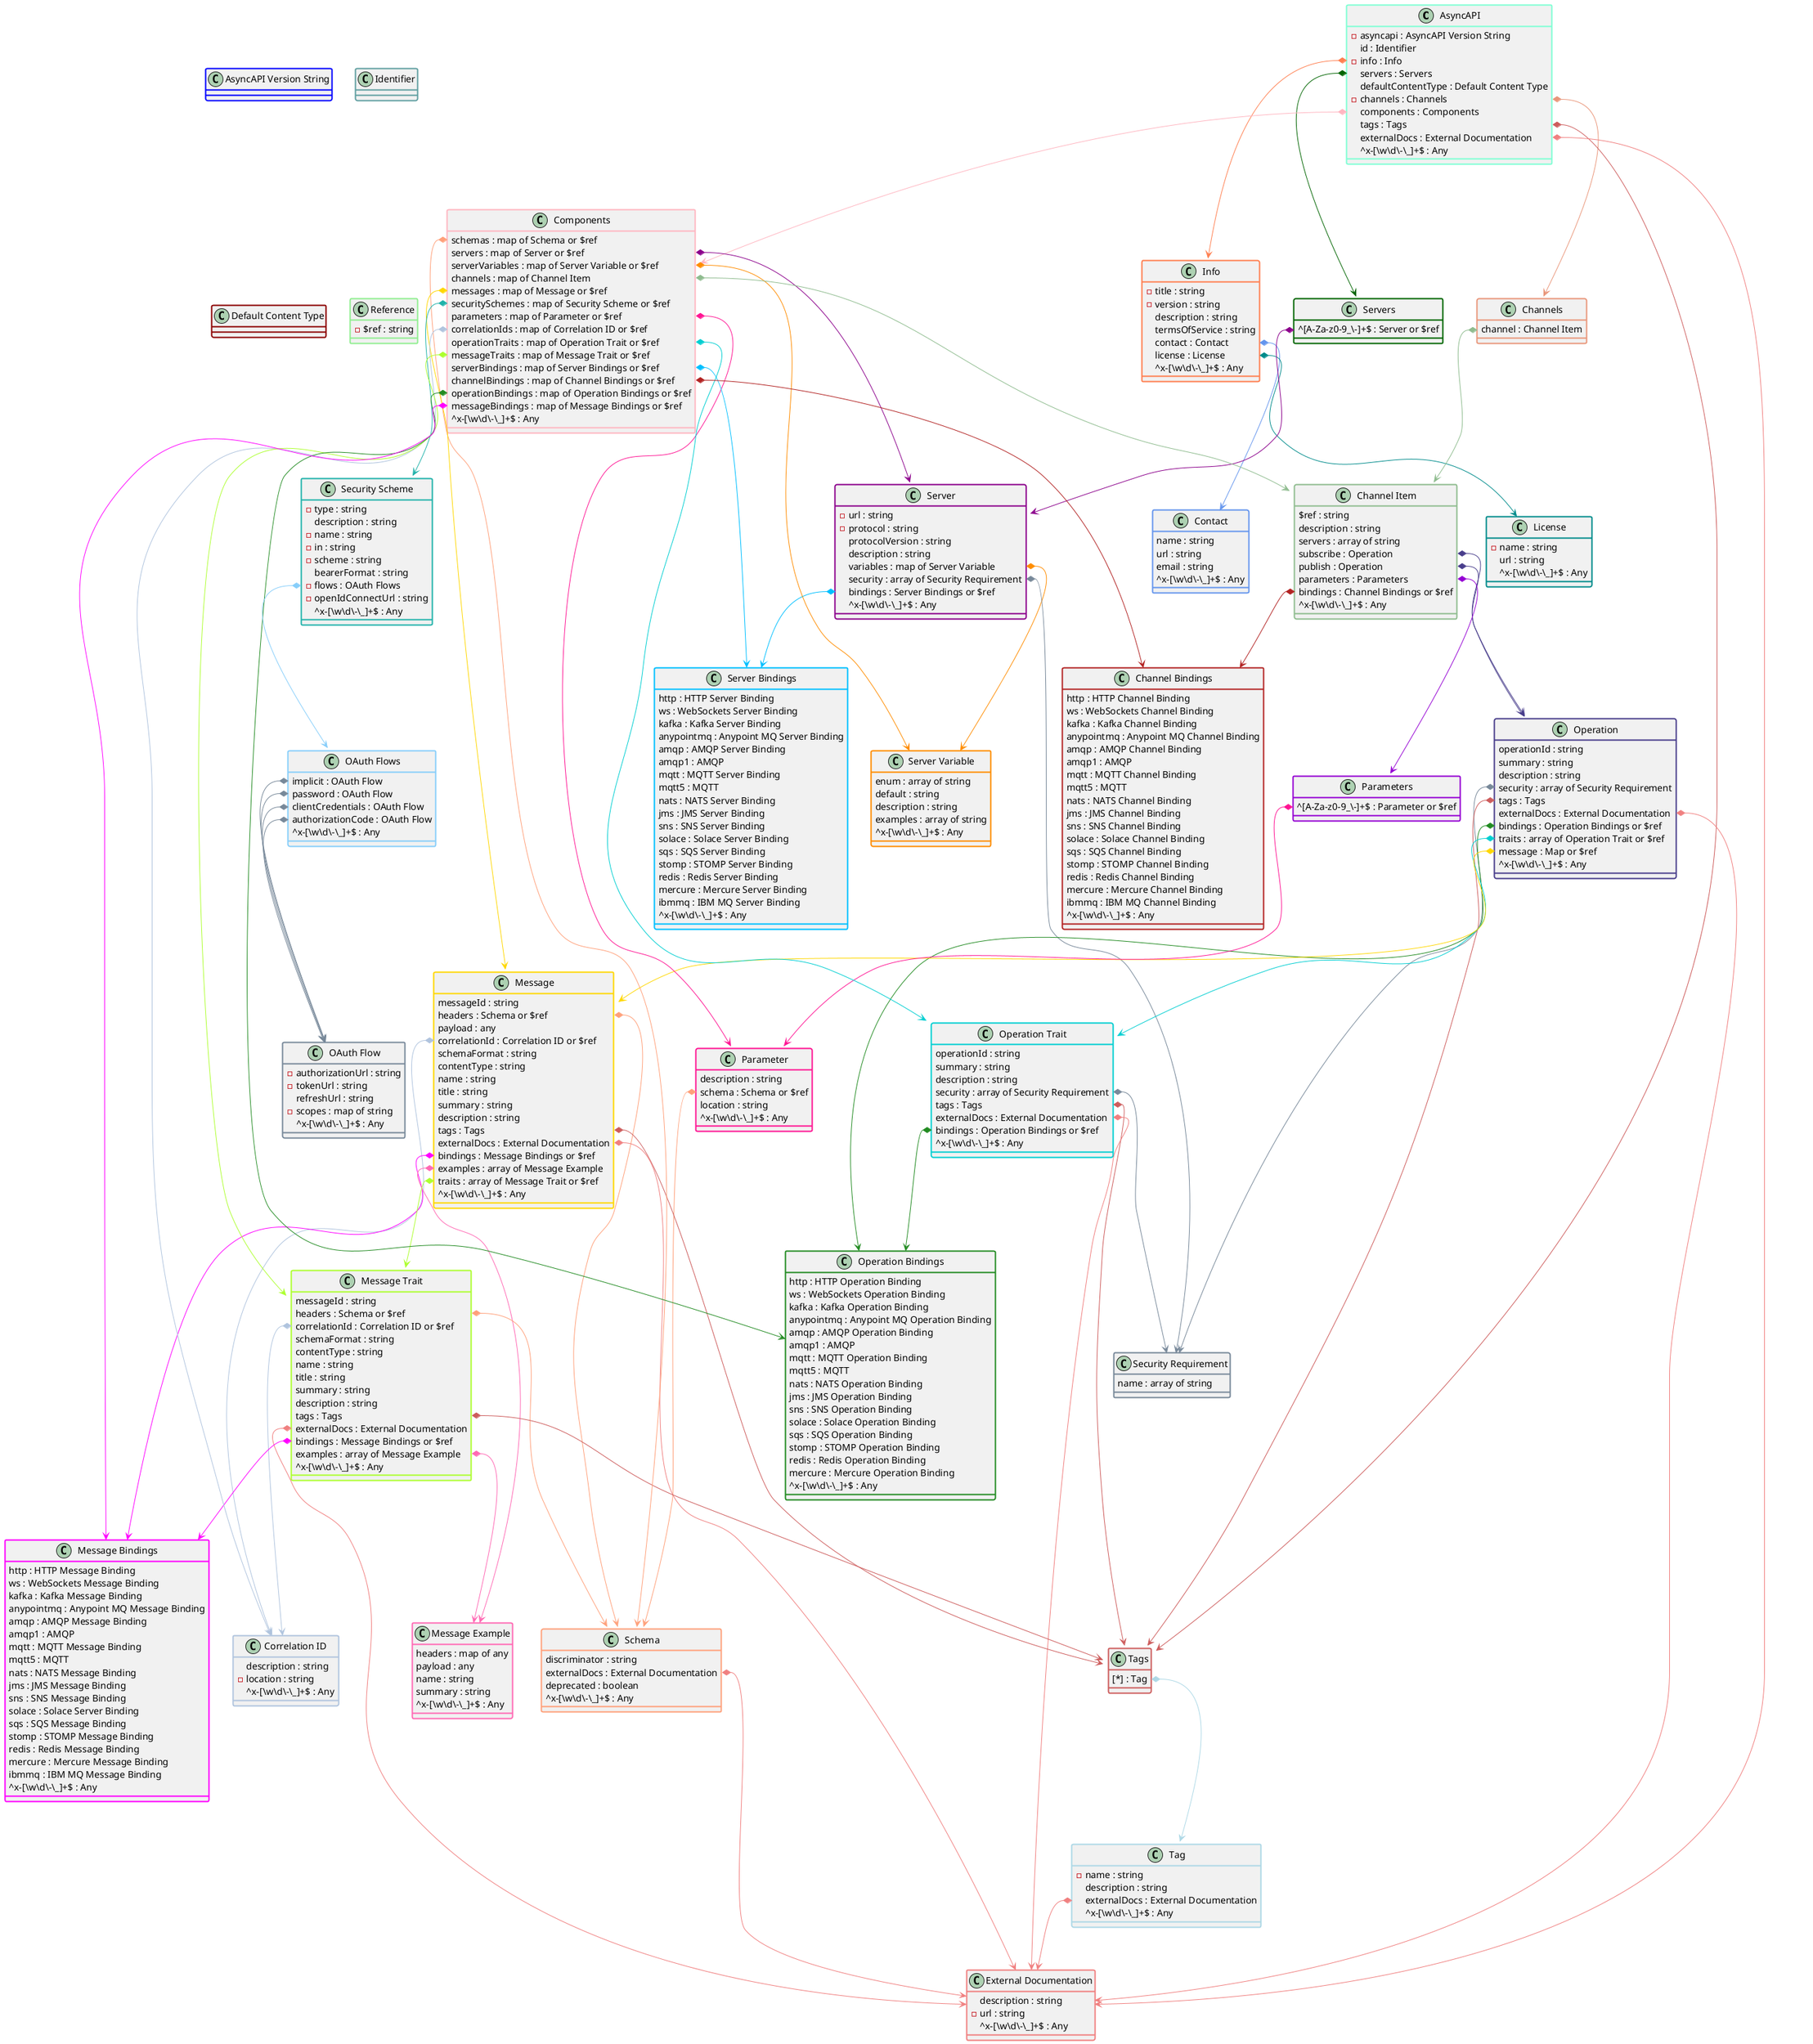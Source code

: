 @startuml
class "AsyncAPI" #line:Aquamarine;line.bold {
  -asyncapi : AsyncAPI Version String
  id : Identifier
  -info : Info
  servers : Servers
  defaultContentType : Default Content Type
  -channels : Channels
  components : Components
  tags : Tags
  externalDocs : External Documentation
  ^x-[\w\d\-\_]+$ : Any
}
"AsyncAPI::info"*-->"Info" #Coral
"AsyncAPI::servers"*-->"Servers" #DarkGreen
"AsyncAPI::channels"*-->"Channels" #DarkSalmon
"AsyncAPI::components"*-->"Components" #LightPink
"AsyncAPI::tags"*-->"Tags" #IndianRed
"AsyncAPI::externalDocs"*-->"External Documentation" #LightCoral

class "AsyncAPI Version String" #line:Blue;line.bold {
}

class "Identifier" #line:CadetBlue;line.bold {
}

class "Info" #line:Coral;line.bold {
  -title : string
  -version : string
  description : string
  termsOfService : string
  contact : Contact
  license : License
  ^x-[\w\d\-\_]+$ : Any
}
"Info::contact"*-->"Contact" #CornflowerBlue
"Info::license"*-->"License" #DarkCyan

class "Contact" #line:CornflowerBlue;line.bold {
  name : string
  url : string
  email : string
  ^x-[\w\d\-\_]+$ : Any
}

class "License" #line:DarkCyan;line.bold {
  -name : string
  url : string
  ^x-[\w\d\-\_]+$ : Any
}

class "Servers" #line:DarkGreen;line.bold {
  ^[A-Za-z0-9_\-]+$ : Server or $ref
}
"Servers::^[A-Za-z0-9_\-]+$"*-->"Server" #DarkMagenta

class "Server" #line:DarkMagenta;line.bold {
  -url : string
  -protocol : string
  protocolVersion : string
  description : string
  variables : map of Server Variable
  security : array of Security Requirement
  bindings : Server Bindings or $ref
  ^x-[\w\d\-\_]+$ : Any
}
"Server::variables"*-->"Server Variable" #DarkOrange
"Server::security"*-->"Security Requirement" #LightSlateGrey
"Server::bindings"*-->"Server Bindings" #DeepSkyBlue

class "Server Variable" #line:DarkOrange;line.bold {
  enum : array of string
  default : string
  description : string
  examples : array of string
  ^x-[\w\d\-\_]+$ : Any
}

class "Default Content Type" #line:DarkRed;line.bold {
}

class "Channels" #line:DarkSalmon;line.bold {
  channel : Channel Item
}
"Channels::channel"*-->"Channel Item" #DarkSeaGreen

class "Channel Item" #line:DarkSeaGreen;line.bold {
  $ref : string
  description : string
  servers : array of string
  subscribe : Operation
  publish : Operation
  parameters : Parameters
  bindings : Channel Bindings or $ref
  ^x-[\w\d\-\_]+$ : Any
}
"Channel Item::subscribe"*-->"Operation" #DarkSlateBlue
"Channel Item::publish"*-->"Operation" #DarkSlateBlue
"Channel Item::parameters"*-->"Parameters" #DarkViolet
"Channel Item::bindings"*-->"Channel Bindings" #FireBrick

class "Operation" #line:DarkSlateBlue;line.bold {
  operationId : string
  summary : string
  description : string
  security : array of Security Requirement
  tags : Tags
  externalDocs : External Documentation
  bindings : Operation Bindings or $ref
  traits : array of Operation Trait or $ref
  message : Map or $ref
  ^x-[\w\d\-\_]+$ : Any
}
"Operation::security"*-->"Security Requirement" #LightSlateGrey
"Operation::tags"*-->"Tags" #IndianRed
"Operation::externalDocs"*-->"External Documentation" #LightCoral
"Operation::bindings"*-->"Operation Bindings" #ForestGreen
"Operation::traits"*-->"Operation Trait" #DarkTurquoise
"Operation::message"*-->"Message" #Gold

class "Operation Trait" #line:DarkTurquoise;line.bold {
  operationId : string
  summary : string
  description : string
  security : array of Security Requirement
  tags : Tags
  externalDocs : External Documentation
  bindings : Operation Bindings or $ref
  ^x-[\w\d\-\_]+$ : Any
}
"Operation Trait::security"*-->"Security Requirement" #LightSlateGrey
"Operation Trait::tags"*-->"Tags" #IndianRed
"Operation Trait::externalDocs"*-->"External Documentation" #LightCoral
"Operation Trait::bindings"*-->"Operation Bindings" #ForestGreen

class "Parameters" #line:DarkViolet;line.bold {
  ^[A-Za-z0-9_\-]+$ : Parameter or $ref
}
"Parameters::^[A-Za-z0-9_\-]+$"*-->"Parameter" #DeepPink

class "Parameter" #line:DeepPink;line.bold {
  description : string
  schema : Schema or $ref
  location : string
  ^x-[\w\d\-\_]+$ : Any
}
"Parameter::schema"*-->"Schema" #LightSalmon

class "Server Bindings" #line:DeepSkyBlue;line.bold {
  http : HTTP Server Binding
  ws : WebSockets Server Binding
  kafka : Kafka Server Binding
  anypointmq : Anypoint MQ Server Binding
  amqp : AMQP Server Binding
  amqp1 : AMQP
  mqtt : MQTT Server Binding
  mqtt5 : MQTT
  nats : NATS Server Binding
  jms : JMS Server Binding
  sns : SNS Server Binding
  solace : Solace Server Binding
  sqs : SQS Server Binding
  stomp : STOMP Server Binding
  redis : Redis Server Binding
  mercure : Mercure Server Binding
  ibmmq : IBM MQ Server Binding
  ^x-[\w\d\-\_]+$ : Any
}

class "Channel Bindings" #line:FireBrick;line.bold {
  http : HTTP Channel Binding
  ws : WebSockets Channel Binding
  kafka : Kafka Channel Binding
  anypointmq : Anypoint MQ Channel Binding
  amqp : AMQP Channel Binding
  amqp1 : AMQP
  mqtt : MQTT Channel Binding
  mqtt5 : MQTT
  nats : NATS Channel Binding
  jms : JMS Channel Binding
  sns : SNS Channel Binding
  solace : Solace Channel Binding
  sqs : SQS Channel Binding
  stomp : STOMP Channel Binding
  redis : Redis Channel Binding
  mercure : Mercure Channel Binding
  ibmmq : IBM MQ Channel Binding
  ^x-[\w\d\-\_]+$ : Any
}

class "Operation Bindings" #line:ForestGreen;line.bold {
  http : HTTP Operation Binding
  ws : WebSockets Operation Binding
  kafka : Kafka Operation Binding
  anypointmq : Anypoint MQ Operation Binding
  amqp : AMQP Operation Binding
  amqp1 : AMQP
  mqtt : MQTT Operation Binding
  mqtt5 : MQTT
  nats : NATS Operation Binding
  jms : JMS Operation Binding
  sns : SNS Operation Binding
  solace : Solace Operation Binding
  sqs : SQS Operation Binding
  stomp : STOMP Operation Binding
  redis : Redis Operation Binding
  mercure : Mercure Operation Binding
  ^x-[\w\d\-\_]+$ : Any
}

class "Message Bindings" #line:Fuchsia;line.bold {
  http : HTTP Message Binding
  ws : WebSockets Message Binding
  kafka : Kafka Message Binding
  anypointmq : Anypoint MQ Message Binding
  amqp : AMQP Message Binding
  amqp1 : AMQP
  mqtt : MQTT Message Binding
  mqtt5 : MQTT
  nats : NATS Message Binding
  jms : JMS Message Binding
  sns : SNS Message Binding
  solace : Solace Server Binding
  sqs : SQS Message Binding
  stomp : STOMP Message Binding
  redis : Redis Message Binding
  mercure : Mercure Message Binding
  ibmmq : IBM MQ Message Binding
  ^x-[\w\d\-\_]+$ : Any
}

class "Message" #line:Gold;line.bold {
  messageId : string
  headers : Schema or $ref
  payload : any
  correlationId : Correlation ID or $ref
  schemaFormat : string
  contentType : string
  name : string
  title : string
  summary : string
  description : string
  tags : Tags
  externalDocs : External Documentation
  bindings : Message Bindings or $ref
  examples : array of Message Example
  traits : array of Message Trait or $ref
  ^x-[\w\d\-\_]+$ : Any
}
"Message::headers"*-->"Schema" #LightSalmon
"Message::correlationId"*-->"Correlation ID" #LightSteelBlue
"Message::tags"*-->"Tags" #IndianRed
"Message::externalDocs"*-->"External Documentation" #LightCoral
"Message::bindings"*-->"Message Bindings" #Fuchsia
"Message::examples"*-->"Message Example" #HotPink
"Message::traits"*-->"Message Trait" #GreenYellow

class "Message Trait" #line:GreenYellow;line.bold {
  messageId : string
  headers : Schema or $ref
  correlationId : Correlation ID or $ref
  schemaFormat : string
  contentType : string
  name : string
  title : string
  summary : string
  description : string
  tags : Tags
  externalDocs : External Documentation
  bindings : Message Bindings or $ref
  examples : array of Message Example
  ^x-[\w\d\-\_]+$ : Any
}
"Message Trait::headers"*-->"Schema" #LightSalmon
"Message Trait::correlationId"*-->"Correlation ID" #LightSteelBlue
"Message Trait::tags"*-->"Tags" #IndianRed
"Message Trait::externalDocs"*-->"External Documentation" #LightCoral
"Message Trait::bindings"*-->"Message Bindings" #Fuchsia
"Message Trait::examples"*-->"Message Example" #HotPink

class "Message Example" #line:HotPink;line.bold {
  headers : map of any
  payload : any
  name : string
  summary : string
  ^x-[\w\d\-\_]+$ : Any
}

class "Tags" #line:IndianRed;line.bold {
  [*] : Tag
}
"Tags::[*]"*-->"Tag" #LightBlue

class "Tag" #line:LightBlue;line.bold {
  -name : string
  description : string
  externalDocs : External Documentation
  ^x-[\w\d\-\_]+$ : Any
}
"Tag::externalDocs"*-->"External Documentation" #LightCoral

class "External Documentation" #line:LightCoral;line.bold {
  description : string
  -url : string
  ^x-[\w\d\-\_]+$ : Any
}

class "Reference" #line:LightGreen;line.bold {
  -$ref : string
}

class "Components" #line:LightPink;line.bold {
  schemas : map of Schema or $ref
  servers : map of Server or $ref
  serverVariables : map of Server Variable or $ref
  channels : map of Channel Item
  messages : map of Message or $ref
  securitySchemes : map of Security Scheme or $ref
  parameters : map of Parameter or $ref
  correlationIds : map of Correlation ID or $ref
  operationTraits : map of Operation Trait or $ref
  messageTraits : map of Message Trait or $ref
  serverBindings : map of Server Bindings or $ref
  channelBindings : map of Channel Bindings or $ref
  operationBindings : map of Operation Bindings or $ref
  messageBindings : map of Message Bindings or $ref
  ^x-[\w\d\-\_]+$ : Any
}
"Components::schemas"*-->"Schema" #LightSalmon
"Components::servers"*-->"Server" #DarkMagenta
"Components::serverVariables"*-->"Server Variable" #DarkOrange
"Components::channels"*-->"Channel Item" #DarkSeaGreen
"Components::messages"*-->"Message" #Gold
"Components::securitySchemes"*-->"Security Scheme" #LightSeaGreen
"Components::parameters"*-->"Parameter" #DeepPink
"Components::correlationIds"*-->"Correlation ID" #LightSteelBlue
"Components::operationTraits"*-->"Operation Trait" #DarkTurquoise
"Components::messageTraits"*-->"Message Trait" #GreenYellow
"Components::serverBindings"*-->"Server Bindings" #DeepSkyBlue
"Components::channelBindings"*-->"Channel Bindings" #FireBrick
"Components::operationBindings"*-->"Operation Bindings" #ForestGreen
"Components::messageBindings"*-->"Message Bindings" #Fuchsia

class "Schema" #line:LightSalmon;line.bold {
  discriminator : string
  externalDocs : External Documentation
  deprecated : boolean
  ^x-[\w\d\-\_]+$ : Any
}
"Schema::externalDocs"*-->"External Documentation" #LightCoral

class "Security Scheme" #line:LightSeaGreen;line.bold {
  -type : string
  description : string
  -name : string
  -in : string
  -scheme : string
  bearerFormat : string
  -flows : OAuth Flows
  -openIdConnectUrl : string
  ^x-[\w\d\-\_]+$ : Any
}
"Security Scheme::flows"*-->"OAuth Flows" #LightSkyBlue

class "OAuth Flows" #line:LightSkyBlue;line.bold {
  implicit : OAuth Flow
  password : OAuth Flow
  clientCredentials : OAuth Flow
  authorizationCode : OAuth Flow
  ^x-[\w\d\-\_]+$ : Any
}
"OAuth Flows::implicit"*-->"OAuth Flow" #LightSlateGray
"OAuth Flows::password"*-->"OAuth Flow" #LightSlateGray
"OAuth Flows::clientCredentials"*-->"OAuth Flow" #LightSlateGray
"OAuth Flows::authorizationCode"*-->"OAuth Flow" #LightSlateGray

class "OAuth Flow" #line:LightSlateGray;line.bold {
  -authorizationUrl : string
  -tokenUrl : string
  refreshUrl : string
  -scopes : map of string
  ^x-[\w\d\-\_]+$ : Any
}

class "Security Requirement" #line:LightSlateGrey;line.bold {
  name : array of string
}

class "Correlation ID" #line:LightSteelBlue;line.bold {
  description : string
  -location : string
  ^x-[\w\d\-\_]+$ : Any
}

@enduml
